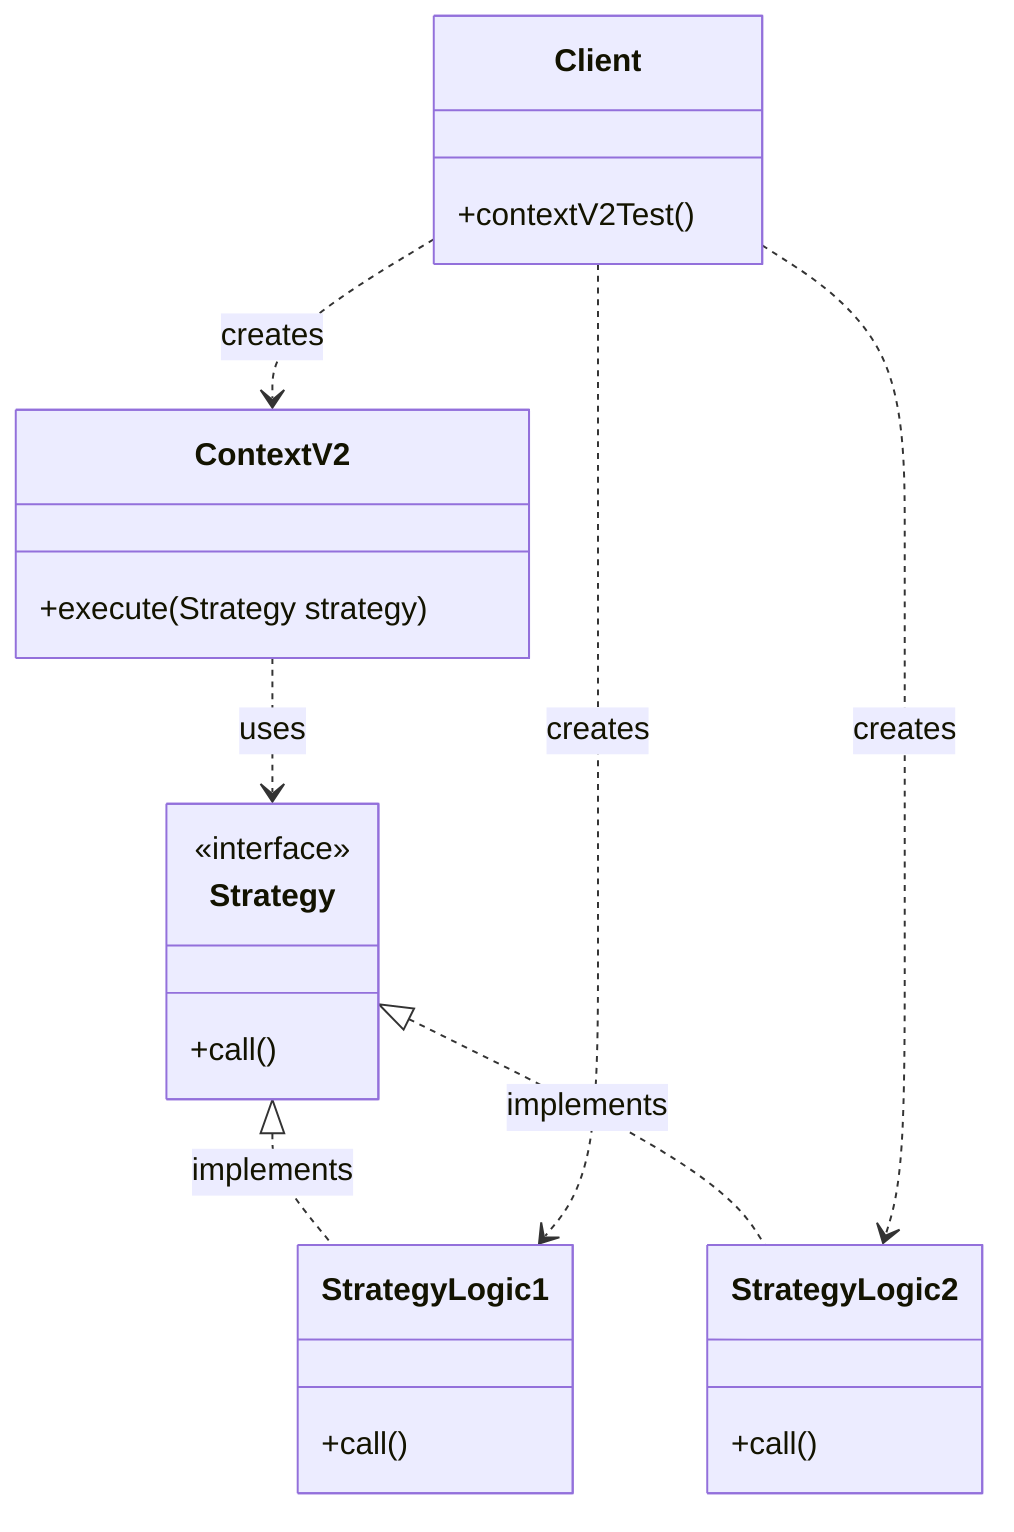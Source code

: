 classDiagram
    class Strategy {
        <<interface>>
        +call()
    }
    
    class ContextV2 {
        +execute(Strategy strategy)
    }
    
    class StrategyLogic1 {
        +call()
    }
    
    class StrategyLogic2 {
        +call()
    }
    
    class Client {
        +contextV2Test()
    }
    
    Strategy <|.. StrategyLogic1 : implements
    Strategy <|.. StrategyLogic2 : implements
    ContextV2 ..> Strategy : uses
    Client ..> ContextV2 : creates
    Client ..> StrategyLogic1 : creates
    Client ..> StrategyLogic2 : creates
